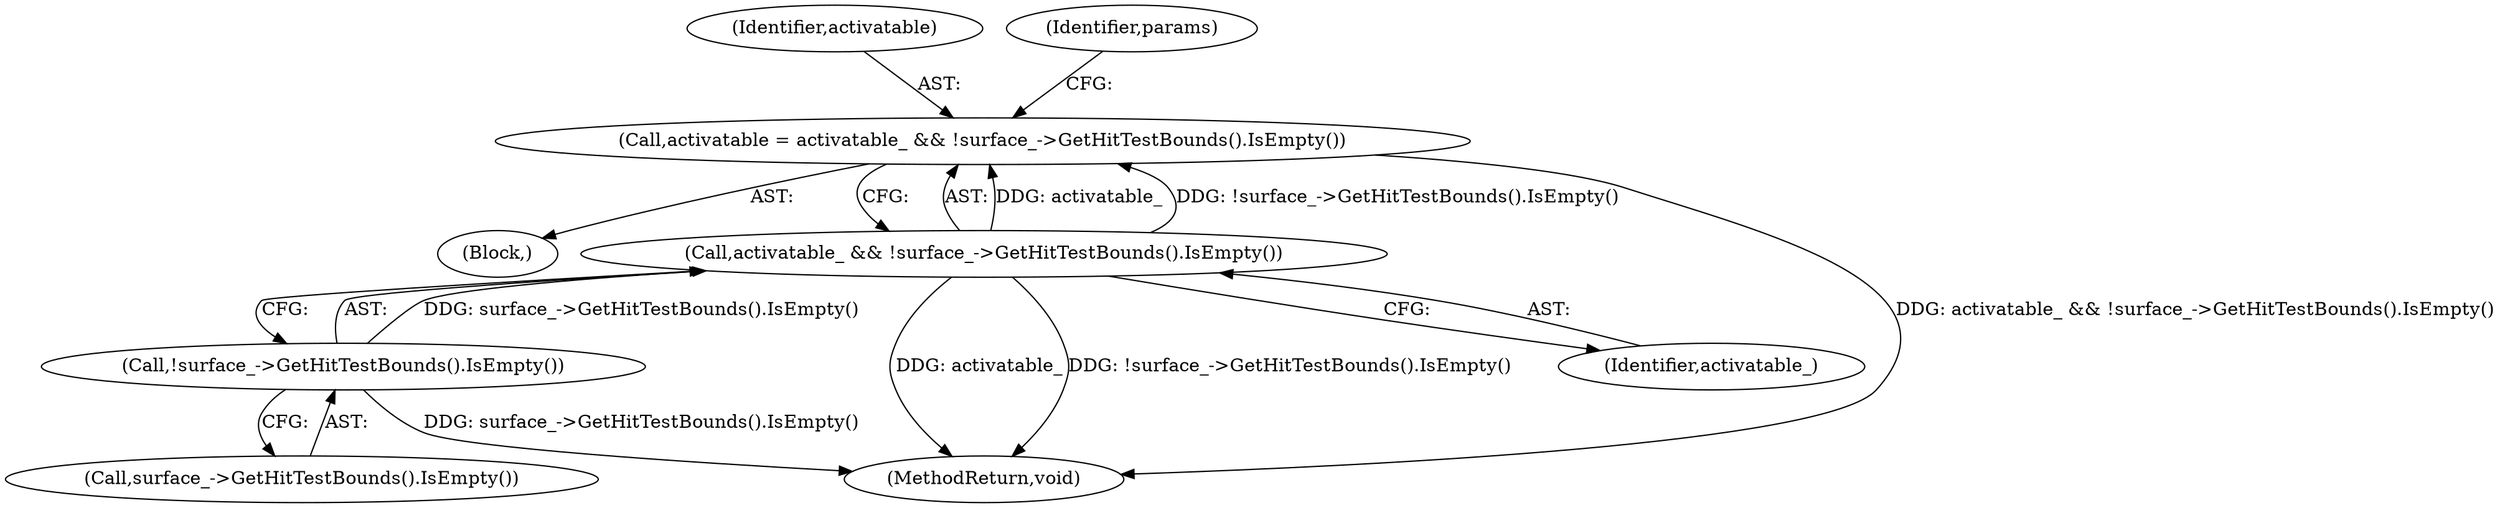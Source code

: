 digraph "1_Chrome_05c619eb6e7dac046afc72c0d5381856f87fb421@del" {
"1000152" [label="(Call,activatable = activatable_ && !surface_->GetHitTestBounds().IsEmpty())"];
"1000154" [label="(Call,activatable_ && !surface_->GetHitTestBounds().IsEmpty())"];
"1000156" [label="(Call,!surface_->GetHitTestBounds().IsEmpty())"];
"1000156" [label="(Call,!surface_->GetHitTestBounds().IsEmpty())"];
"1000102" [label="(Block,)"];
"1000225" [label="(MethodReturn,void)"];
"1000153" [label="(Identifier,activatable)"];
"1000157" [label="(Call,surface_->GetHitTestBounds().IsEmpty())"];
"1000154" [label="(Call,activatable_ && !surface_->GetHitTestBounds().IsEmpty())"];
"1000155" [label="(Identifier,activatable_)"];
"1000160" [label="(Identifier,params)"];
"1000152" [label="(Call,activatable = activatable_ && !surface_->GetHitTestBounds().IsEmpty())"];
"1000152" -> "1000102"  [label="AST: "];
"1000152" -> "1000154"  [label="CFG: "];
"1000153" -> "1000152"  [label="AST: "];
"1000154" -> "1000152"  [label="AST: "];
"1000160" -> "1000152"  [label="CFG: "];
"1000152" -> "1000225"  [label="DDG: activatable_ && !surface_->GetHitTestBounds().IsEmpty()"];
"1000154" -> "1000152"  [label="DDG: activatable_"];
"1000154" -> "1000152"  [label="DDG: !surface_->GetHitTestBounds().IsEmpty()"];
"1000154" -> "1000155"  [label="CFG: "];
"1000154" -> "1000156"  [label="CFG: "];
"1000155" -> "1000154"  [label="AST: "];
"1000156" -> "1000154"  [label="AST: "];
"1000154" -> "1000225"  [label="DDG: activatable_"];
"1000154" -> "1000225"  [label="DDG: !surface_->GetHitTestBounds().IsEmpty()"];
"1000156" -> "1000154"  [label="DDG: surface_->GetHitTestBounds().IsEmpty()"];
"1000156" -> "1000157"  [label="CFG: "];
"1000157" -> "1000156"  [label="AST: "];
"1000156" -> "1000225"  [label="DDG: surface_->GetHitTestBounds().IsEmpty()"];
}
